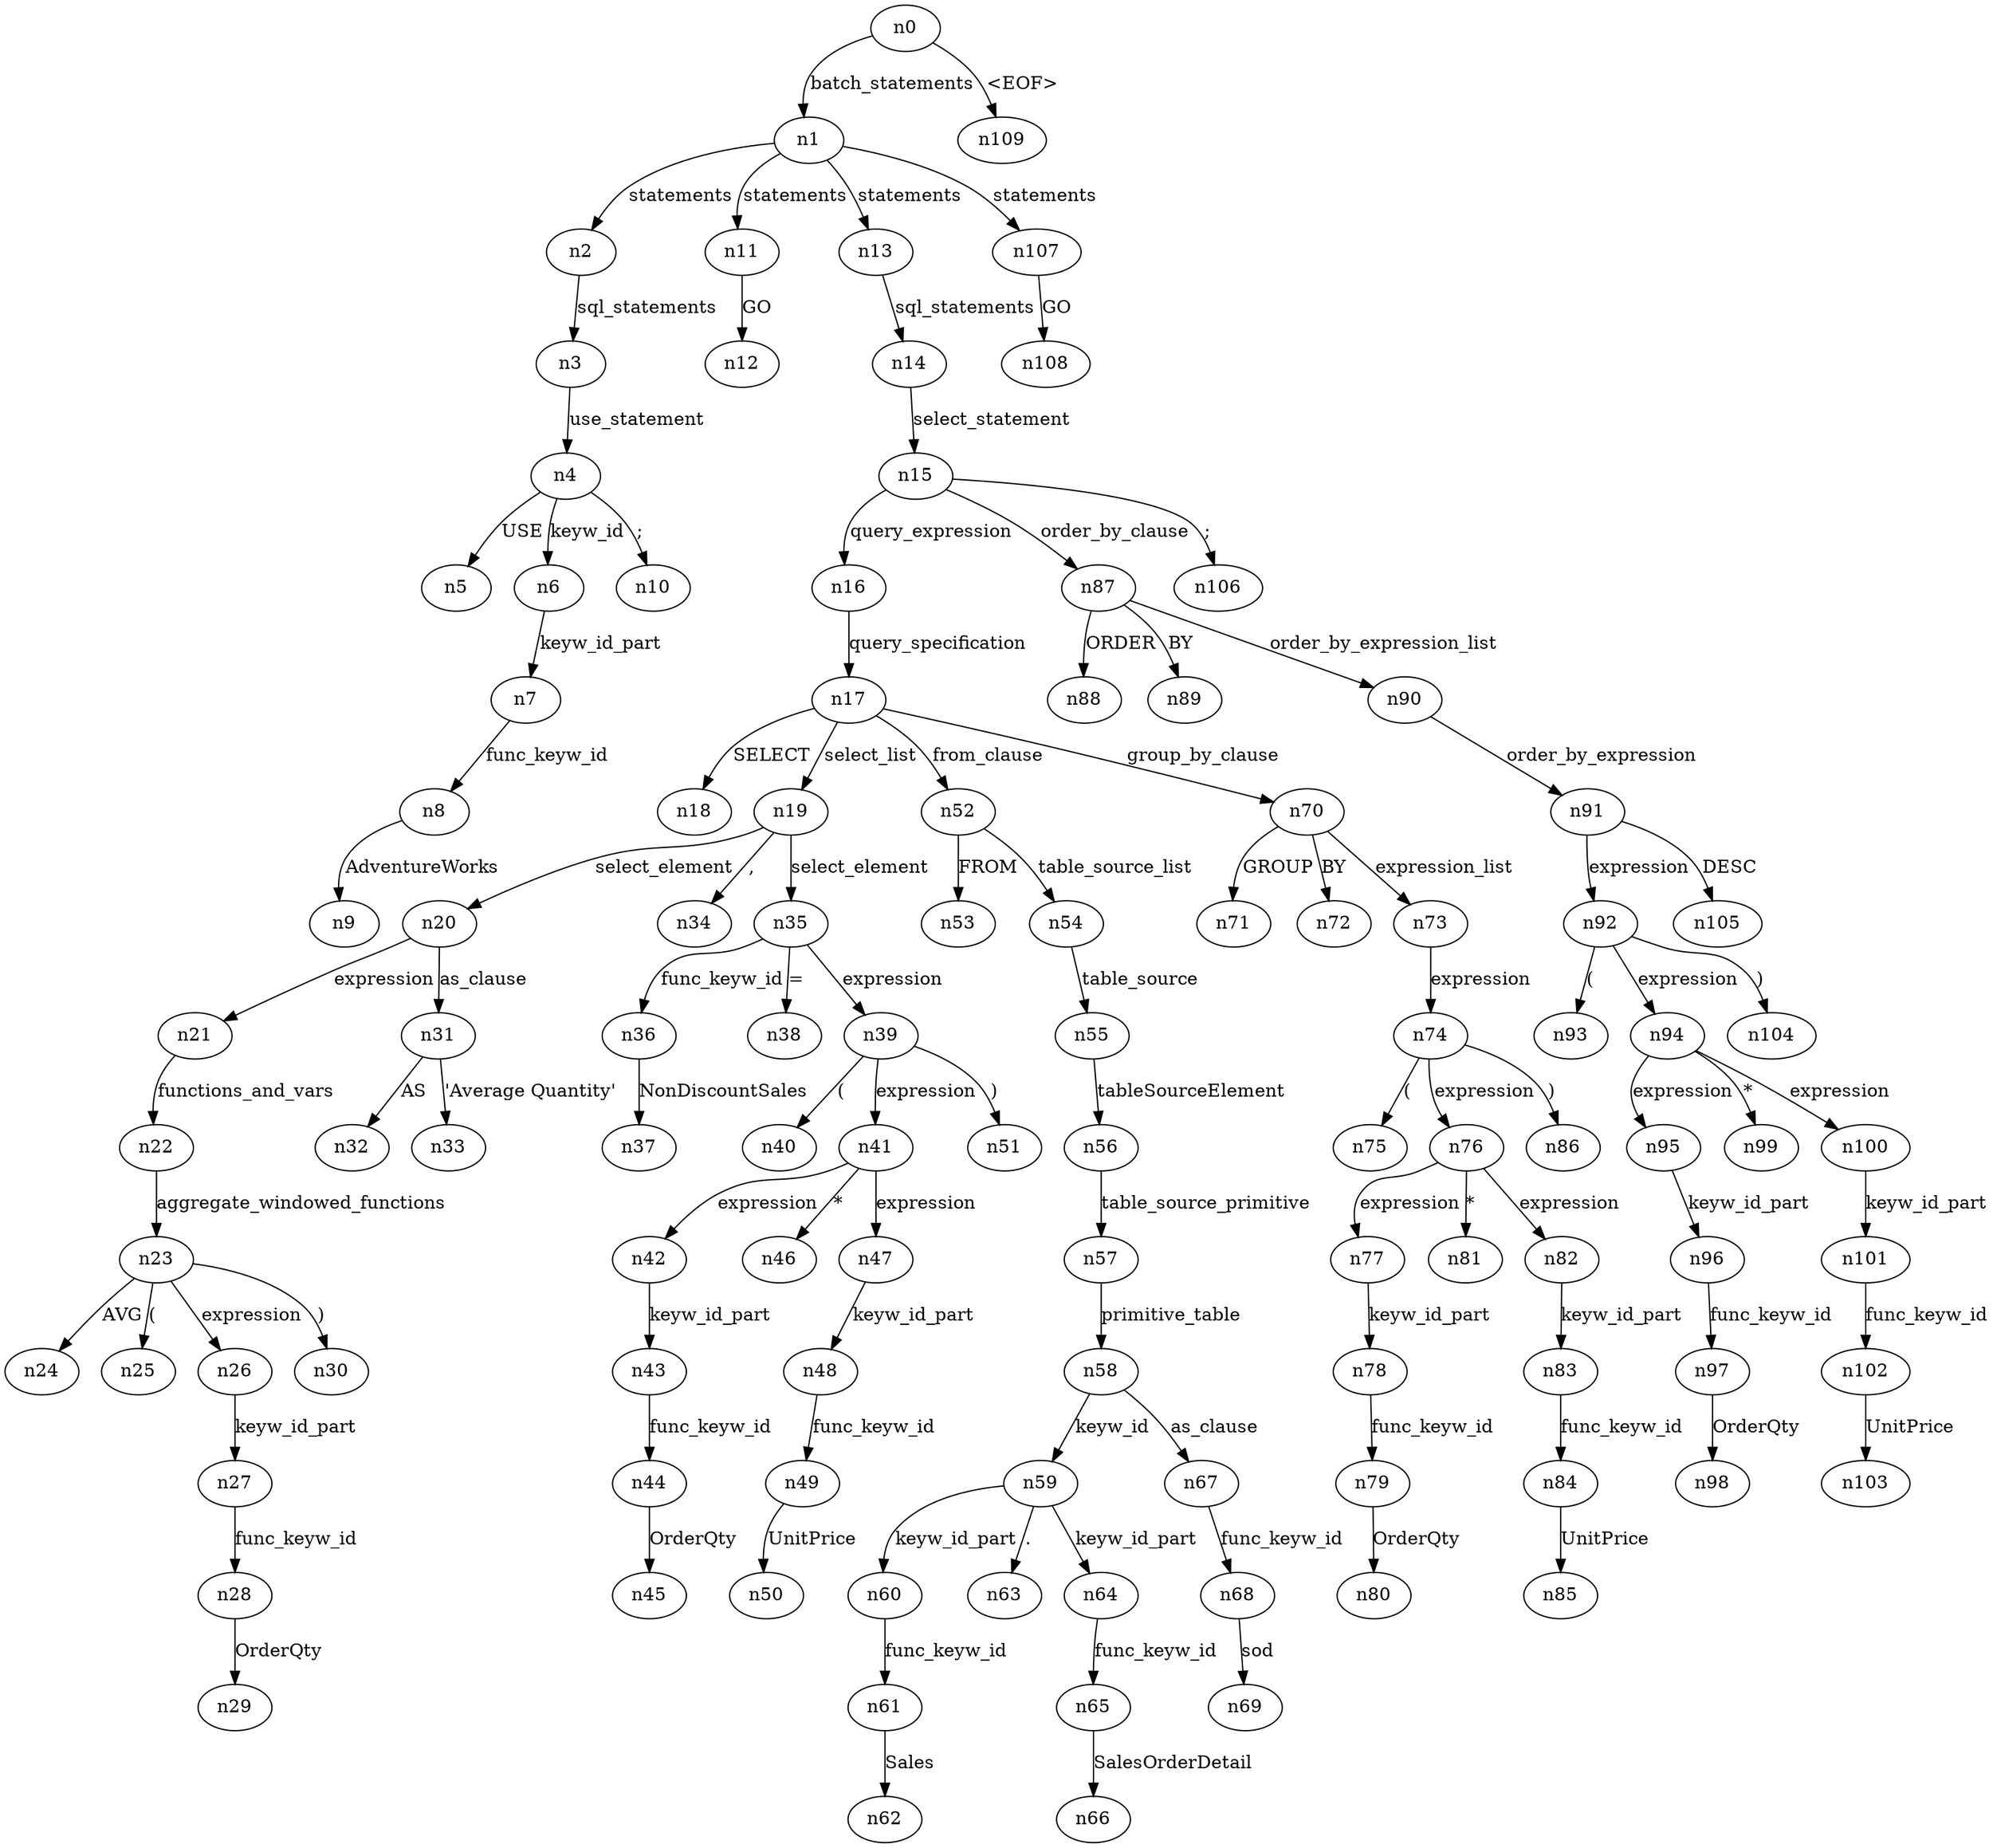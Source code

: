 digraph ParseTree {
  n0 -> n1 [label="batch_statements"];
  n1 -> n2 [label="statements"];
  n2 -> n3 [label="sql_statements"];
  n3 -> n4 [label="use_statement"];
  n4 -> n5 [label="USE"];
  n4 -> n6 [label="keyw_id"];
  n6 -> n7 [label="keyw_id_part"];
  n7 -> n8 [label="func_keyw_id"];
  n8 -> n9 [label="AdventureWorks"];
  n4 -> n10 [label=";"];
  n1 -> n11 [label="statements"];
  n11 -> n12 [label="GO"];
  n1 -> n13 [label="statements"];
  n13 -> n14 [label="sql_statements"];
  n14 -> n15 [label="select_statement"];
  n15 -> n16 [label="query_expression"];
  n16 -> n17 [label="query_specification"];
  n17 -> n18 [label="SELECT"];
  n17 -> n19 [label="select_list"];
  n19 -> n20 [label="select_element"];
  n20 -> n21 [label="expression"];
  n21 -> n22 [label="functions_and_vars"];
  n22 -> n23 [label="aggregate_windowed_functions"];
  n23 -> n24 [label="AVG"];
  n23 -> n25 [label="("];
  n23 -> n26 [label="expression"];
  n26 -> n27 [label="keyw_id_part"];
  n27 -> n28 [label="func_keyw_id"];
  n28 -> n29 [label="OrderQty"];
  n23 -> n30 [label=")"];
  n20 -> n31 [label="as_clause"];
  n31 -> n32 [label="AS"];
  n31 -> n33 [label="'Average Quantity'"];
  n19 -> n34 [label=","];
  n19 -> n35 [label="select_element"];
  n35 -> n36 [label="func_keyw_id"];
  n36 -> n37 [label="NonDiscountSales"];
  n35 -> n38 [label="="];
  n35 -> n39 [label="expression"];
  n39 -> n40 [label="("];
  n39 -> n41 [label="expression"];
  n41 -> n42 [label="expression"];
  n42 -> n43 [label="keyw_id_part"];
  n43 -> n44 [label="func_keyw_id"];
  n44 -> n45 [label="OrderQty"];
  n41 -> n46 [label="*"];
  n41 -> n47 [label="expression"];
  n47 -> n48 [label="keyw_id_part"];
  n48 -> n49 [label="func_keyw_id"];
  n49 -> n50 [label="UnitPrice"];
  n39 -> n51 [label=")"];
  n17 -> n52 [label="from_clause"];
  n52 -> n53 [label="FROM"];
  n52 -> n54 [label="table_source_list"];
  n54 -> n55 [label="table_source"];
  n55 -> n56 [label="tableSourceElement"];
  n56 -> n57 [label="table_source_primitive"];
  n57 -> n58 [label="primitive_table"];
  n58 -> n59 [label="keyw_id"];
  n59 -> n60 [label="keyw_id_part"];
  n60 -> n61 [label="func_keyw_id"];
  n61 -> n62 [label="Sales"];
  n59 -> n63 [label="."];
  n59 -> n64 [label="keyw_id_part"];
  n64 -> n65 [label="func_keyw_id"];
  n65 -> n66 [label="SalesOrderDetail"];
  n58 -> n67 [label="as_clause"];
  n67 -> n68 [label="func_keyw_id"];
  n68 -> n69 [label="sod"];
  n17 -> n70 [label="group_by_clause"];
  n70 -> n71 [label="GROUP"];
  n70 -> n72 [label="BY"];
  n70 -> n73 [label="expression_list"];
  n73 -> n74 [label="expression"];
  n74 -> n75 [label="("];
  n74 -> n76 [label="expression"];
  n76 -> n77 [label="expression"];
  n77 -> n78 [label="keyw_id_part"];
  n78 -> n79 [label="func_keyw_id"];
  n79 -> n80 [label="OrderQty"];
  n76 -> n81 [label="*"];
  n76 -> n82 [label="expression"];
  n82 -> n83 [label="keyw_id_part"];
  n83 -> n84 [label="func_keyw_id"];
  n84 -> n85 [label="UnitPrice"];
  n74 -> n86 [label=")"];
  n15 -> n87 [label="order_by_clause"];
  n87 -> n88 [label="ORDER"];
  n87 -> n89 [label="BY"];
  n87 -> n90 [label="order_by_expression_list"];
  n90 -> n91 [label="order_by_expression"];
  n91 -> n92 [label="expression"];
  n92 -> n93 [label="("];
  n92 -> n94 [label="expression"];
  n94 -> n95 [label="expression"];
  n95 -> n96 [label="keyw_id_part"];
  n96 -> n97 [label="func_keyw_id"];
  n97 -> n98 [label="OrderQty"];
  n94 -> n99 [label="*"];
  n94 -> n100 [label="expression"];
  n100 -> n101 [label="keyw_id_part"];
  n101 -> n102 [label="func_keyw_id"];
  n102 -> n103 [label="UnitPrice"];
  n92 -> n104 [label=")"];
  n91 -> n105 [label="DESC"];
  n15 -> n106 [label=";"];
  n1 -> n107 [label="statements"];
  n107 -> n108 [label="GO"];
  n0 -> n109 [label="<EOF>"];
}